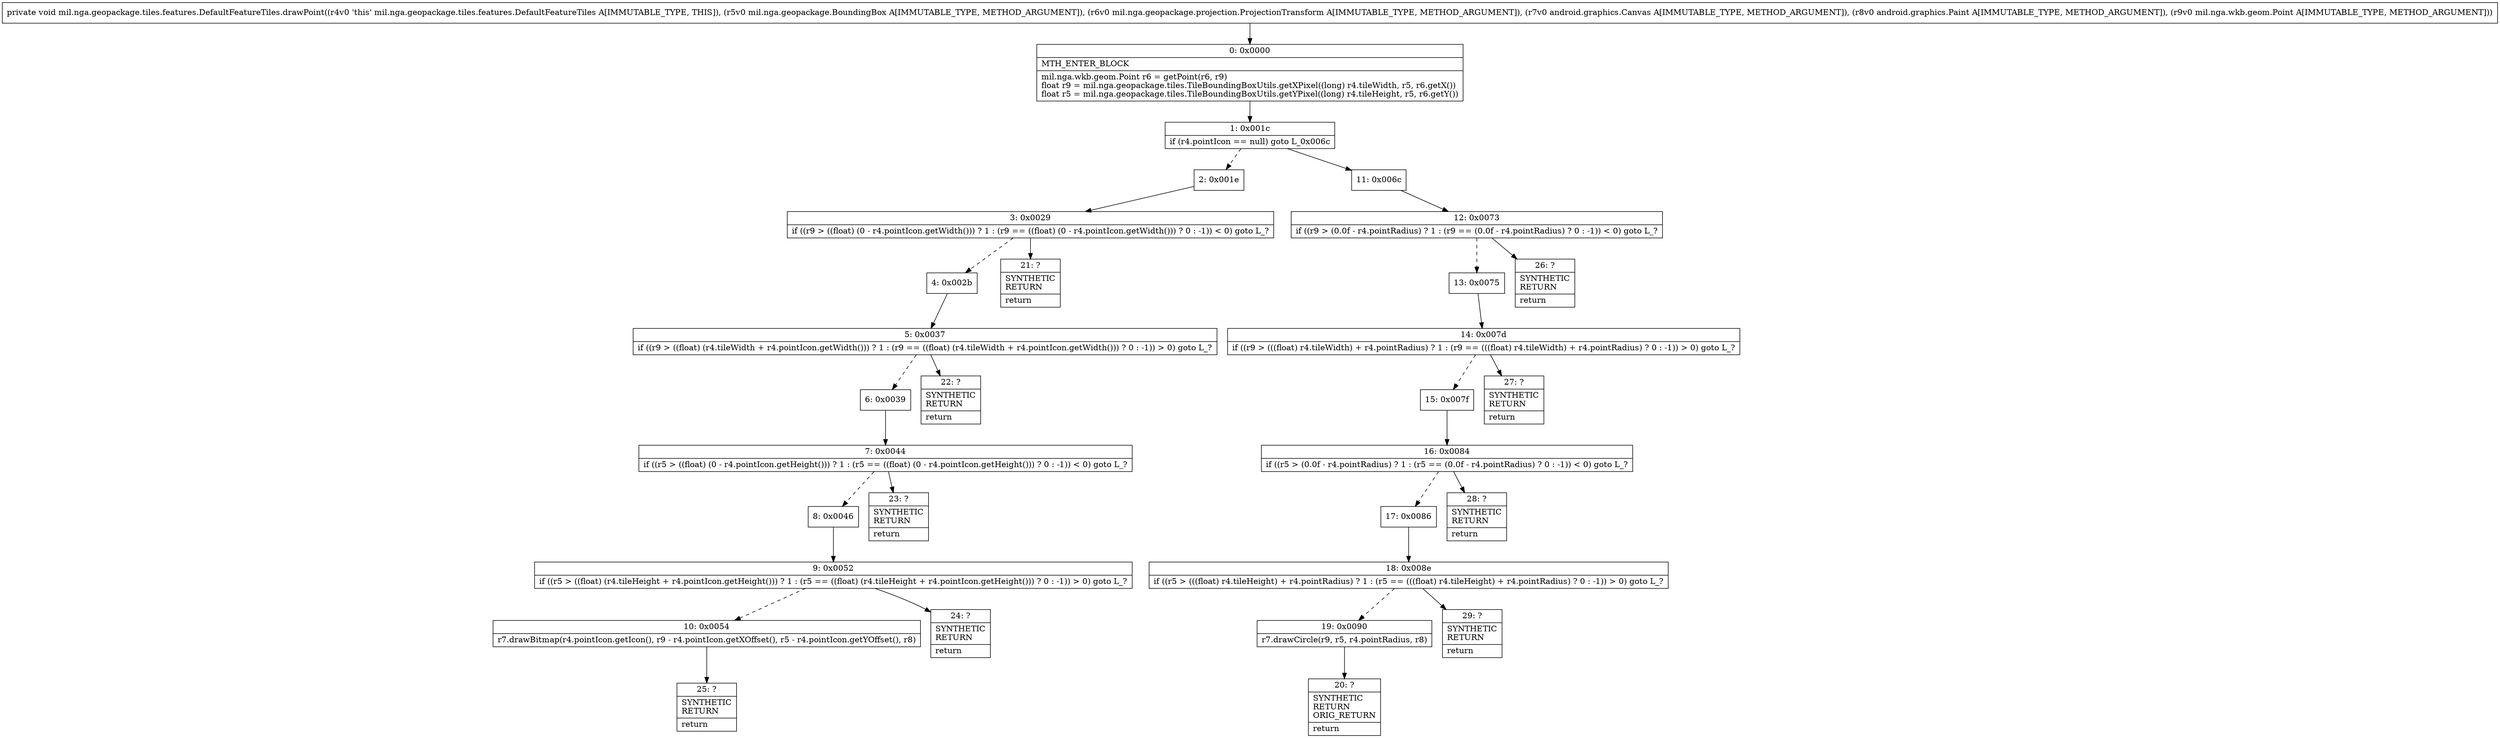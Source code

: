digraph "CFG formil.nga.geopackage.tiles.features.DefaultFeatureTiles.drawPoint(Lmil\/nga\/geopackage\/BoundingBox;Lmil\/nga\/geopackage\/projection\/ProjectionTransform;Landroid\/graphics\/Canvas;Landroid\/graphics\/Paint;Lmil\/nga\/wkb\/geom\/Point;)V" {
Node_0 [shape=record,label="{0\:\ 0x0000|MTH_ENTER_BLOCK\l|mil.nga.wkb.geom.Point r6 = getPoint(r6, r9)\lfloat r9 = mil.nga.geopackage.tiles.TileBoundingBoxUtils.getXPixel((long) r4.tileWidth, r5, r6.getX())\lfloat r5 = mil.nga.geopackage.tiles.TileBoundingBoxUtils.getYPixel((long) r4.tileHeight, r5, r6.getY())\l}"];
Node_1 [shape=record,label="{1\:\ 0x001c|if (r4.pointIcon == null) goto L_0x006c\l}"];
Node_2 [shape=record,label="{2\:\ 0x001e}"];
Node_3 [shape=record,label="{3\:\ 0x0029|if ((r9 \> ((float) (0 \- r4.pointIcon.getWidth())) ? 1 : (r9 == ((float) (0 \- r4.pointIcon.getWidth())) ? 0 : \-1)) \< 0) goto L_?\l}"];
Node_4 [shape=record,label="{4\:\ 0x002b}"];
Node_5 [shape=record,label="{5\:\ 0x0037|if ((r9 \> ((float) (r4.tileWidth + r4.pointIcon.getWidth())) ? 1 : (r9 == ((float) (r4.tileWidth + r4.pointIcon.getWidth())) ? 0 : \-1)) \> 0) goto L_?\l}"];
Node_6 [shape=record,label="{6\:\ 0x0039}"];
Node_7 [shape=record,label="{7\:\ 0x0044|if ((r5 \> ((float) (0 \- r4.pointIcon.getHeight())) ? 1 : (r5 == ((float) (0 \- r4.pointIcon.getHeight())) ? 0 : \-1)) \< 0) goto L_?\l}"];
Node_8 [shape=record,label="{8\:\ 0x0046}"];
Node_9 [shape=record,label="{9\:\ 0x0052|if ((r5 \> ((float) (r4.tileHeight + r4.pointIcon.getHeight())) ? 1 : (r5 == ((float) (r4.tileHeight + r4.pointIcon.getHeight())) ? 0 : \-1)) \> 0) goto L_?\l}"];
Node_10 [shape=record,label="{10\:\ 0x0054|r7.drawBitmap(r4.pointIcon.getIcon(), r9 \- r4.pointIcon.getXOffset(), r5 \- r4.pointIcon.getYOffset(), r8)\l}"];
Node_11 [shape=record,label="{11\:\ 0x006c}"];
Node_12 [shape=record,label="{12\:\ 0x0073|if ((r9 \> (0.0f \- r4.pointRadius) ? 1 : (r9 == (0.0f \- r4.pointRadius) ? 0 : \-1)) \< 0) goto L_?\l}"];
Node_13 [shape=record,label="{13\:\ 0x0075}"];
Node_14 [shape=record,label="{14\:\ 0x007d|if ((r9 \> (((float) r4.tileWidth) + r4.pointRadius) ? 1 : (r9 == (((float) r4.tileWidth) + r4.pointRadius) ? 0 : \-1)) \> 0) goto L_?\l}"];
Node_15 [shape=record,label="{15\:\ 0x007f}"];
Node_16 [shape=record,label="{16\:\ 0x0084|if ((r5 \> (0.0f \- r4.pointRadius) ? 1 : (r5 == (0.0f \- r4.pointRadius) ? 0 : \-1)) \< 0) goto L_?\l}"];
Node_17 [shape=record,label="{17\:\ 0x0086}"];
Node_18 [shape=record,label="{18\:\ 0x008e|if ((r5 \> (((float) r4.tileHeight) + r4.pointRadius) ? 1 : (r5 == (((float) r4.tileHeight) + r4.pointRadius) ? 0 : \-1)) \> 0) goto L_?\l}"];
Node_19 [shape=record,label="{19\:\ 0x0090|r7.drawCircle(r9, r5, r4.pointRadius, r8)\l}"];
Node_20 [shape=record,label="{20\:\ ?|SYNTHETIC\lRETURN\lORIG_RETURN\l|return\l}"];
Node_21 [shape=record,label="{21\:\ ?|SYNTHETIC\lRETURN\l|return\l}"];
Node_22 [shape=record,label="{22\:\ ?|SYNTHETIC\lRETURN\l|return\l}"];
Node_23 [shape=record,label="{23\:\ ?|SYNTHETIC\lRETURN\l|return\l}"];
Node_24 [shape=record,label="{24\:\ ?|SYNTHETIC\lRETURN\l|return\l}"];
Node_25 [shape=record,label="{25\:\ ?|SYNTHETIC\lRETURN\l|return\l}"];
Node_26 [shape=record,label="{26\:\ ?|SYNTHETIC\lRETURN\l|return\l}"];
Node_27 [shape=record,label="{27\:\ ?|SYNTHETIC\lRETURN\l|return\l}"];
Node_28 [shape=record,label="{28\:\ ?|SYNTHETIC\lRETURN\l|return\l}"];
Node_29 [shape=record,label="{29\:\ ?|SYNTHETIC\lRETURN\l|return\l}"];
MethodNode[shape=record,label="{private void mil.nga.geopackage.tiles.features.DefaultFeatureTiles.drawPoint((r4v0 'this' mil.nga.geopackage.tiles.features.DefaultFeatureTiles A[IMMUTABLE_TYPE, THIS]), (r5v0 mil.nga.geopackage.BoundingBox A[IMMUTABLE_TYPE, METHOD_ARGUMENT]), (r6v0 mil.nga.geopackage.projection.ProjectionTransform A[IMMUTABLE_TYPE, METHOD_ARGUMENT]), (r7v0 android.graphics.Canvas A[IMMUTABLE_TYPE, METHOD_ARGUMENT]), (r8v0 android.graphics.Paint A[IMMUTABLE_TYPE, METHOD_ARGUMENT]), (r9v0 mil.nga.wkb.geom.Point A[IMMUTABLE_TYPE, METHOD_ARGUMENT])) }"];
MethodNode -> Node_0;
Node_0 -> Node_1;
Node_1 -> Node_2[style=dashed];
Node_1 -> Node_11;
Node_2 -> Node_3;
Node_3 -> Node_4[style=dashed];
Node_3 -> Node_21;
Node_4 -> Node_5;
Node_5 -> Node_6[style=dashed];
Node_5 -> Node_22;
Node_6 -> Node_7;
Node_7 -> Node_8[style=dashed];
Node_7 -> Node_23;
Node_8 -> Node_9;
Node_9 -> Node_10[style=dashed];
Node_9 -> Node_24;
Node_10 -> Node_25;
Node_11 -> Node_12;
Node_12 -> Node_13[style=dashed];
Node_12 -> Node_26;
Node_13 -> Node_14;
Node_14 -> Node_15[style=dashed];
Node_14 -> Node_27;
Node_15 -> Node_16;
Node_16 -> Node_17[style=dashed];
Node_16 -> Node_28;
Node_17 -> Node_18;
Node_18 -> Node_19[style=dashed];
Node_18 -> Node_29;
Node_19 -> Node_20;
}


